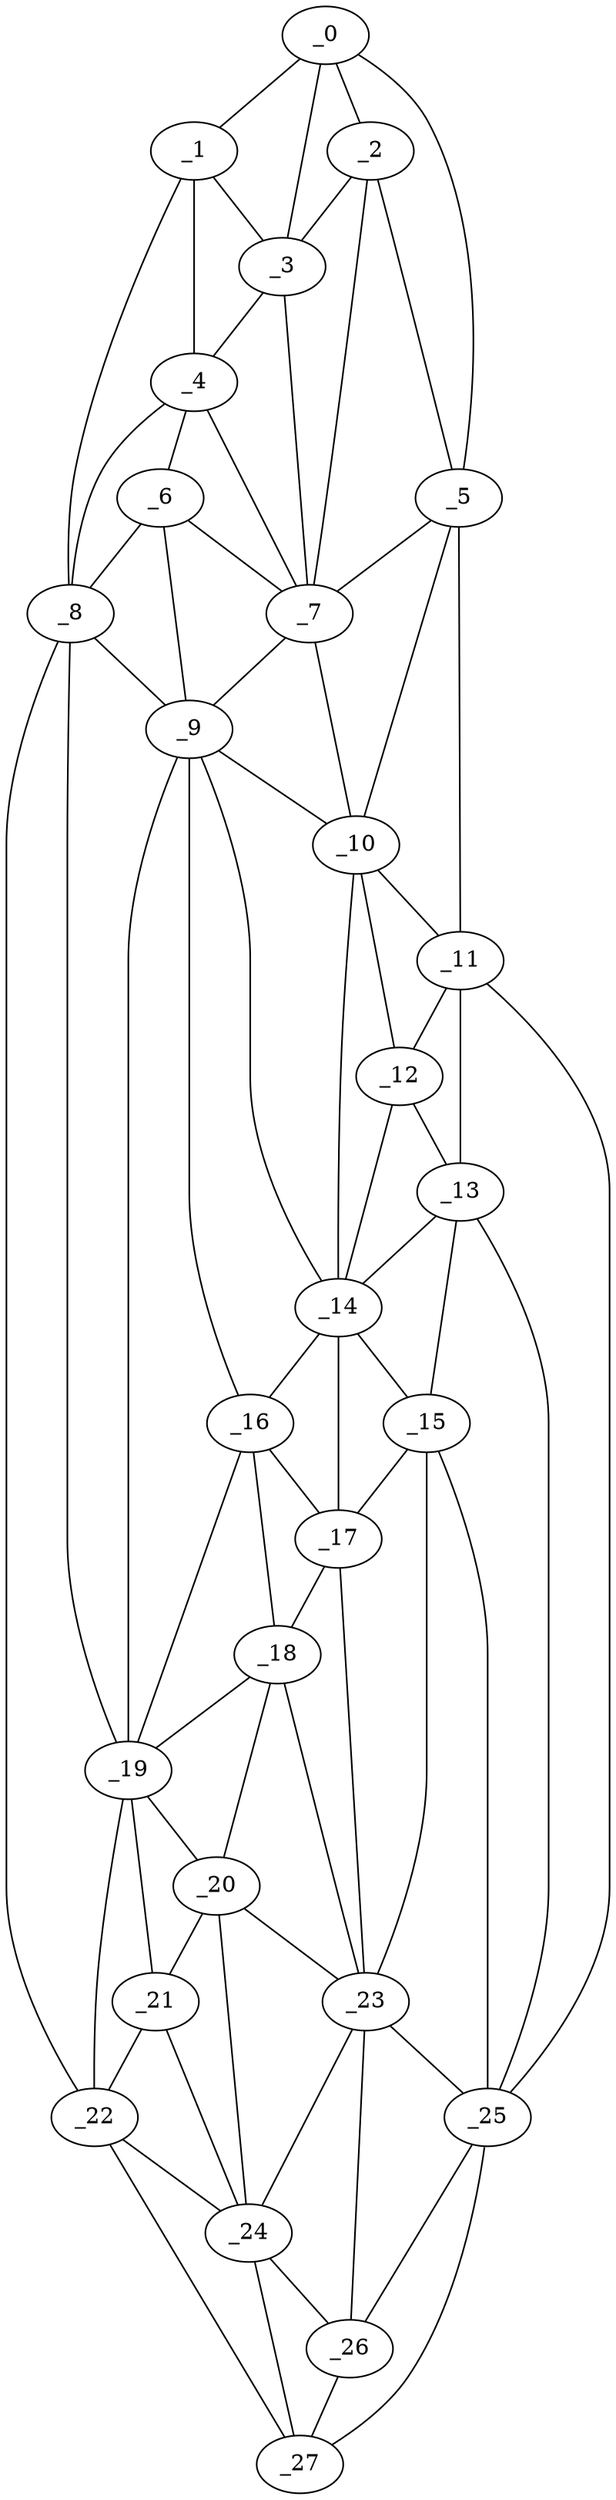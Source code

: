 graph "obj15__355.gxl" {
	_0	 [x=6,
		y=60];
	_1	 [x=9,
		y=80];
	_0 -- _1	 [valence=1];
	_2	 [x=16,
		y=57];
	_0 -- _2	 [valence=2];
	_3	 [x=16,
		y=62];
	_0 -- _3	 [valence=1];
	_5	 [x=28,
		y=49];
	_0 -- _5	 [valence=1];
	_1 -- _3	 [valence=1];
	_4	 [x=20,
		y=78];
	_1 -- _4	 [valence=2];
	_8	 [x=31,
		y=86];
	_1 -- _8	 [valence=1];
	_2 -- _3	 [valence=2];
	_2 -- _5	 [valence=1];
	_7	 [x=30,
		y=61];
	_2 -- _7	 [valence=1];
	_3 -- _4	 [valence=1];
	_3 -- _7	 [valence=2];
	_6	 [x=29,
		y=77];
	_4 -- _6	 [valence=2];
	_4 -- _7	 [valence=1];
	_4 -- _8	 [valence=1];
	_5 -- _7	 [valence=1];
	_10	 [x=43,
		y=62];
	_5 -- _10	 [valence=2];
	_11	 [x=49,
		y=46];
	_5 -- _11	 [valence=1];
	_6 -- _7	 [valence=1];
	_6 -- _8	 [valence=1];
	_9	 [x=38,
		y=76];
	_6 -- _9	 [valence=2];
	_7 -- _9	 [valence=2];
	_7 -- _10	 [valence=1];
	_8 -- _9	 [valence=2];
	_19	 [x=92,
		y=77];
	_8 -- _19	 [valence=1];
	_22	 [x=107,
		y=81];
	_8 -- _22	 [valence=1];
	_9 -- _10	 [valence=1];
	_14	 [x=69,
		y=59];
	_9 -- _14	 [valence=2];
	_16	 [x=80,
		y=67];
	_9 -- _16	 [valence=2];
	_9 -- _19	 [valence=2];
	_10 -- _11	 [valence=2];
	_12	 [x=51,
		y=52];
	_10 -- _12	 [valence=2];
	_10 -- _14	 [valence=2];
	_11 -- _12	 [valence=2];
	_13	 [x=60,
		y=50];
	_11 -- _13	 [valence=1];
	_25	 [x=116,
		y=44];
	_11 -- _25	 [valence=1];
	_12 -- _13	 [valence=2];
	_12 -- _14	 [valence=2];
	_13 -- _14	 [valence=1];
	_15	 [x=73,
		y=54];
	_13 -- _15	 [valence=2];
	_13 -- _25	 [valence=1];
	_14 -- _15	 [valence=1];
	_14 -- _16	 [valence=1];
	_17	 [x=81,
		y=57];
	_14 -- _17	 [valence=2];
	_15 -- _17	 [valence=2];
	_23	 [x=109,
		y=49];
	_15 -- _23	 [valence=2];
	_15 -- _25	 [valence=2];
	_16 -- _17	 [valence=2];
	_18	 [x=87,
		y=65];
	_16 -- _18	 [valence=2];
	_16 -- _19	 [valence=2];
	_17 -- _18	 [valence=2];
	_17 -- _23	 [valence=1];
	_18 -- _19	 [valence=2];
	_20	 [x=96,
		y=68];
	_18 -- _20	 [valence=1];
	_18 -- _23	 [valence=2];
	_19 -- _20	 [valence=2];
	_21	 [x=104,
		y=72];
	_19 -- _21	 [valence=2];
	_19 -- _22	 [valence=2];
	_20 -- _21	 [valence=2];
	_20 -- _23	 [valence=2];
	_24	 [x=113,
		y=68];
	_20 -- _24	 [valence=2];
	_21 -- _22	 [valence=1];
	_21 -- _24	 [valence=1];
	_22 -- _24	 [valence=1];
	_27	 [x=125,
		y=68];
	_22 -- _27	 [valence=1];
	_23 -- _24	 [valence=1];
	_23 -- _25	 [valence=2];
	_26	 [x=120,
		y=59];
	_23 -- _26	 [valence=1];
	_24 -- _26	 [valence=2];
	_24 -- _27	 [valence=1];
	_25 -- _26	 [valence=1];
	_25 -- _27	 [valence=1];
	_26 -- _27	 [valence=2];
}
